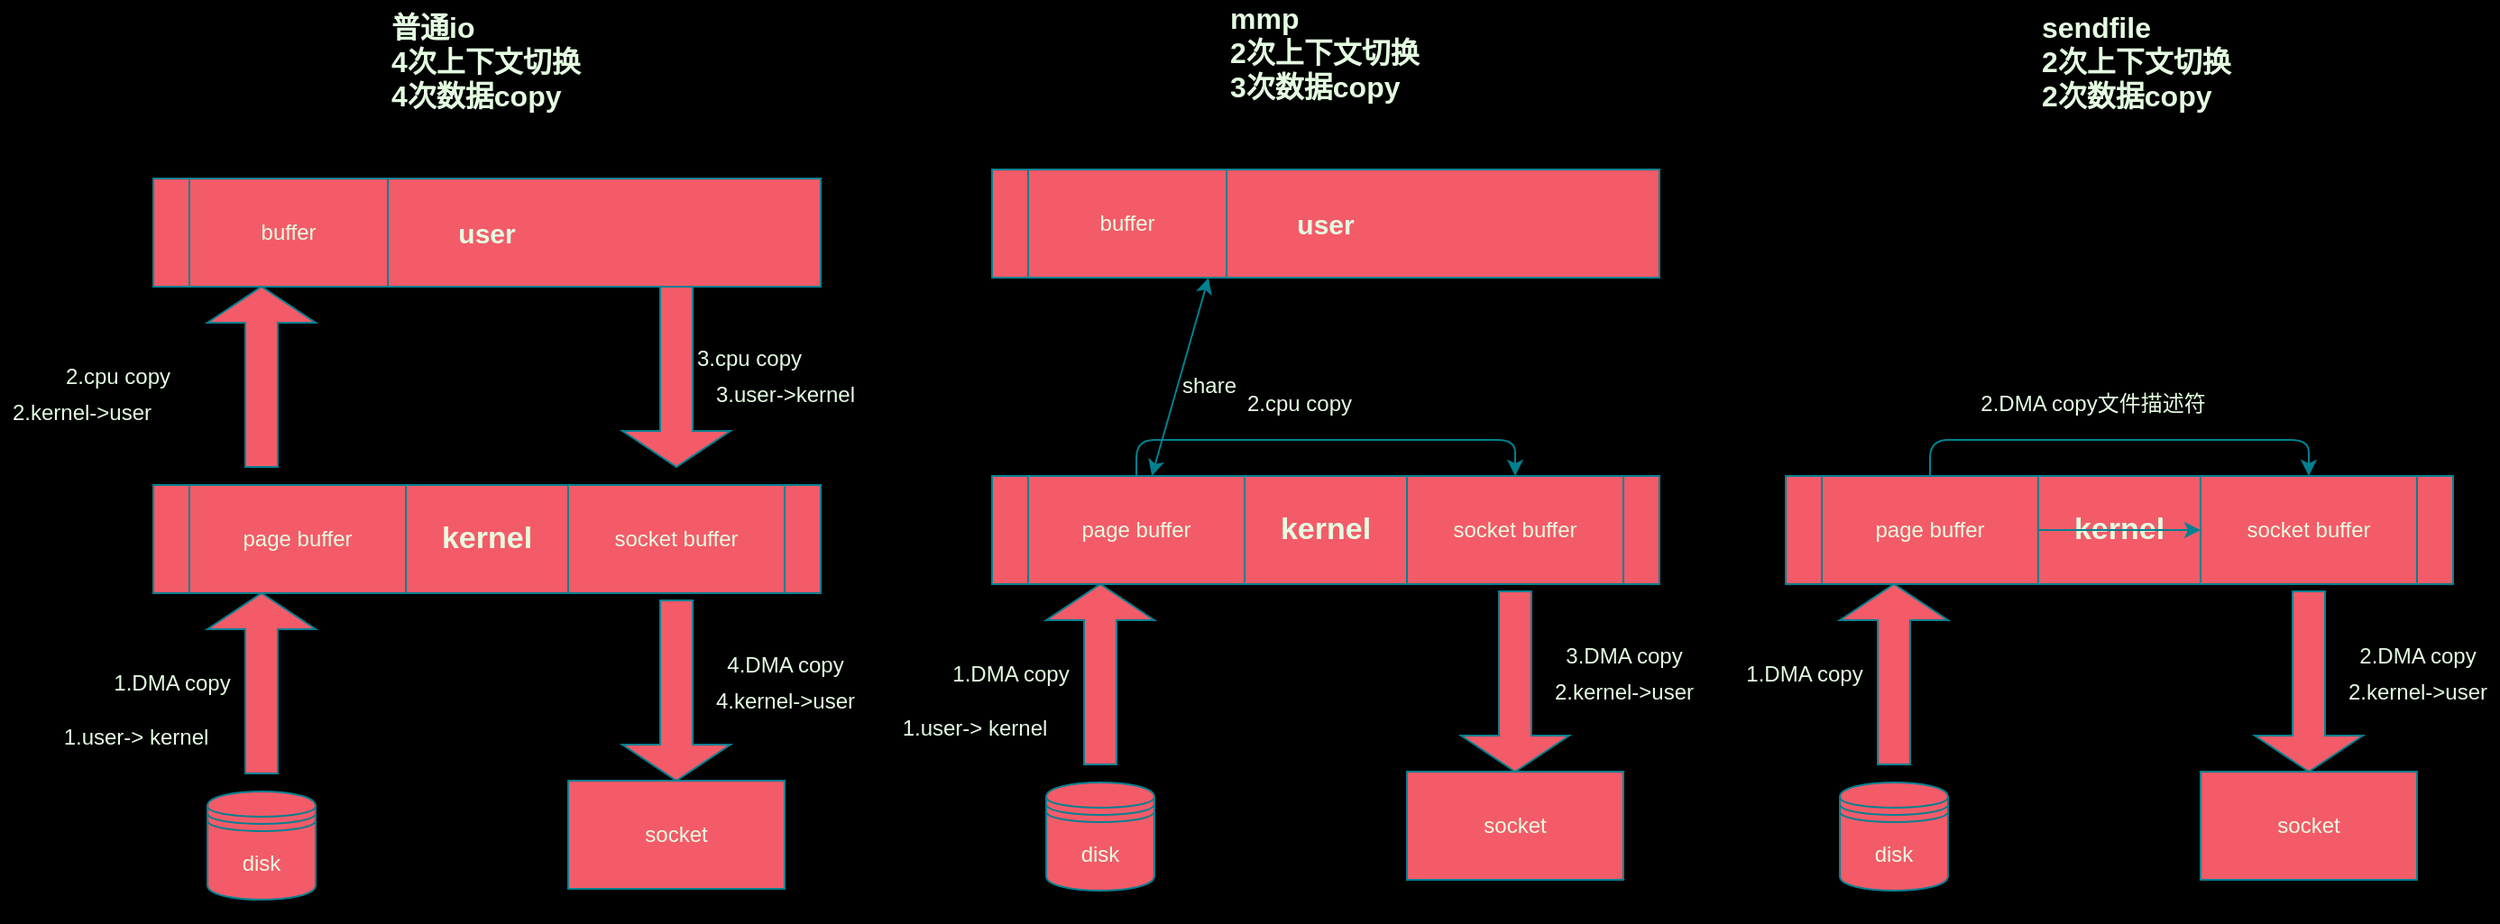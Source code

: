 <mxfile version="14.1.8" type="github">
  <diagram id="RCrtotf_OM2YPNhnRVai" name="Page-1">
    <mxGraphModel dx="1102" dy="1353" grid="1" gridSize="10" guides="1" tooltips="1" connect="1" arrows="1" fold="1" page="1" pageScale="1" pageWidth="1169" pageHeight="827" background="#000000" math="0" shadow="0">
      <root>
        <mxCell id="0" />
        <mxCell id="1" parent="0" />
        <mxCell id="_S2pbEpNZDqIVIiWVbUG-1" value="&lt;b&gt;&lt;font style=&quot;font-size: 17px&quot;&gt;kernel&lt;/font&gt;&lt;/b&gt;" style="rounded=0;whiteSpace=wrap;html=1;fillColor=#F45B69;strokeColor=#028090;fontColor=#E4FDE1;" vertex="1" parent="1">
          <mxGeometry x="95" y="220" width="370" height="60" as="geometry" />
        </mxCell>
        <mxCell id="_S2pbEpNZDqIVIiWVbUG-2" value="&lt;b&gt;&lt;font style=&quot;font-size: 15px&quot;&gt;user&lt;/font&gt;&lt;/b&gt;" style="rounded=0;whiteSpace=wrap;html=1;fillColor=#F45B69;strokeColor=#028090;fontColor=#E4FDE1;" vertex="1" parent="1">
          <mxGeometry x="95" y="50" width="370" height="60" as="geometry" />
        </mxCell>
        <mxCell id="_S2pbEpNZDqIVIiWVbUG-3" value="buffer" style="rounded=0;whiteSpace=wrap;html=1;fillColor=#F45B69;strokeColor=#028090;fontColor=#E4FDE1;" vertex="1" parent="1">
          <mxGeometry x="115" y="50" width="110" height="60" as="geometry" />
        </mxCell>
        <mxCell id="_S2pbEpNZDqIVIiWVbUG-4" value="socket buffer" style="rounded=0;whiteSpace=wrap;html=1;fillColor=#F45B69;strokeColor=#028090;fontColor=#E4FDE1;" vertex="1" parent="1">
          <mxGeometry x="325" y="220" width="120" height="60" as="geometry" />
        </mxCell>
        <mxCell id="_S2pbEpNZDqIVIiWVbUG-5" value="page buffer" style="rounded=0;whiteSpace=wrap;html=1;fillColor=#F45B69;strokeColor=#028090;fontColor=#E4FDE1;" vertex="1" parent="1">
          <mxGeometry x="115" y="220" width="120" height="60" as="geometry" />
        </mxCell>
        <mxCell id="_S2pbEpNZDqIVIiWVbUG-7" value="socket" style="rounded=0;whiteSpace=wrap;html=1;fillColor=#F45B69;strokeColor=#028090;fontColor=#E4FDE1;" vertex="1" parent="1">
          <mxGeometry x="325" y="384" width="120" height="60" as="geometry" />
        </mxCell>
        <mxCell id="_S2pbEpNZDqIVIiWVbUG-9" style="edgeStyle=orthogonalEdgeStyle;rounded=0;orthogonalLoop=1;jettySize=auto;html=1;exitX=0.5;exitY=1;exitDx=0;exitDy=0;exitPerimeter=0;strokeColor=#028090;fontColor=#E4FDE1;labelBackgroundColor=#114B5F;" edge="1" parent="1">
          <mxGeometry relative="1" as="geometry">
            <mxPoint x="75" y="454" as="sourcePoint" />
            <mxPoint x="75" y="454" as="targetPoint" />
          </mxGeometry>
        </mxCell>
        <mxCell id="_S2pbEpNZDqIVIiWVbUG-10" value="disk" style="shape=datastore;whiteSpace=wrap;html=1;fillColor=#F45B69;strokeColor=#028090;fontColor=#E4FDE1;" vertex="1" parent="1">
          <mxGeometry x="125" y="390" width="60" height="60" as="geometry" />
        </mxCell>
        <mxCell id="_S2pbEpNZDqIVIiWVbUG-11" value="" style="shape=singleArrow;direction=north;whiteSpace=wrap;html=1;fillColor=#F45B69;strokeColor=#028090;fontColor=#E4FDE1;" vertex="1" parent="1">
          <mxGeometry x="125" y="280" width="60" height="100" as="geometry" />
        </mxCell>
        <mxCell id="_S2pbEpNZDqIVIiWVbUG-12" value="" style="shape=singleArrow;direction=south;whiteSpace=wrap;html=1;fillColor=#F45B69;strokeColor=#028090;fontColor=#E4FDE1;" vertex="1" parent="1">
          <mxGeometry x="355" y="284" width="60" height="100" as="geometry" />
        </mxCell>
        <mxCell id="_S2pbEpNZDqIVIiWVbUG-13" value="" style="shape=singleArrow;direction=north;whiteSpace=wrap;html=1;fillColor=#F45B69;strokeColor=#028090;fontColor=#E4FDE1;" vertex="1" parent="1">
          <mxGeometry x="125" y="110" width="60" height="100" as="geometry" />
        </mxCell>
        <mxCell id="_S2pbEpNZDqIVIiWVbUG-15" value="" style="shape=singleArrow;direction=south;whiteSpace=wrap;html=1;fillColor=#F45B69;strokeColor=#028090;fontColor=#E4FDE1;" vertex="1" parent="1">
          <mxGeometry x="355" y="110" width="60" height="100" as="geometry" />
        </mxCell>
        <mxCell id="_S2pbEpNZDqIVIiWVbUG-16" value="1.DMA copy" style="text;html=1;align=center;verticalAlign=middle;resizable=0;points=[];autosize=1;fontColor=#E4FDE1;" vertex="1" parent="1">
          <mxGeometry x="65" y="320" width="80" height="20" as="geometry" />
        </mxCell>
        <mxCell id="_S2pbEpNZDqIVIiWVbUG-17" value="2.cpu copy" style="text;html=1;align=center;verticalAlign=middle;resizable=0;points=[];autosize=1;fontColor=#E4FDE1;" vertex="1" parent="1">
          <mxGeometry x="40" y="150" width="70" height="20" as="geometry" />
        </mxCell>
        <mxCell id="_S2pbEpNZDqIVIiWVbUG-18" value="3.cpu copy" style="text;html=1;align=center;verticalAlign=middle;resizable=0;points=[];autosize=1;fontColor=#E4FDE1;" vertex="1" parent="1">
          <mxGeometry x="390" y="140" width="70" height="20" as="geometry" />
        </mxCell>
        <mxCell id="_S2pbEpNZDqIVIiWVbUG-19" value="4.DMA copy" style="text;html=1;align=center;verticalAlign=middle;resizable=0;points=[];autosize=1;fontColor=#E4FDE1;" vertex="1" parent="1">
          <mxGeometry x="405" y="310" width="80" height="20" as="geometry" />
        </mxCell>
        <mxCell id="_S2pbEpNZDqIVIiWVbUG-20" value="1.user-&amp;gt; kernel" style="text;html=1;align=center;verticalAlign=middle;resizable=0;points=[];autosize=1;fontColor=#E4FDE1;" vertex="1" parent="1">
          <mxGeometry x="35" y="350" width="100" height="20" as="geometry" />
        </mxCell>
        <mxCell id="_S2pbEpNZDqIVIiWVbUG-21" value="2.kernel-&amp;gt;user" style="text;html=1;align=center;verticalAlign=middle;resizable=0;points=[];autosize=1;fontColor=#E4FDE1;" vertex="1" parent="1">
          <mxGeometry x="10" y="170" width="90" height="20" as="geometry" />
        </mxCell>
        <mxCell id="_S2pbEpNZDqIVIiWVbUG-22" value="3.user-&amp;gt;kernel" style="text;html=1;align=center;verticalAlign=middle;resizable=0;points=[];autosize=1;fontColor=#E4FDE1;" vertex="1" parent="1">
          <mxGeometry x="400" y="160" width="90" height="20" as="geometry" />
        </mxCell>
        <mxCell id="_S2pbEpNZDqIVIiWVbUG-23" value="4.kernel-&amp;gt;user" style="text;html=1;align=center;verticalAlign=middle;resizable=0;points=[];autosize=1;fontColor=#E4FDE1;" vertex="1" parent="1">
          <mxGeometry x="400" y="330" width="90" height="20" as="geometry" />
        </mxCell>
        <mxCell id="_S2pbEpNZDqIVIiWVbUG-24" value="&lt;b style=&quot;font-size: 16px&quot;&gt;&lt;font style=&quot;font-size: 16px&quot;&gt;普通io &lt;br&gt;4次上下文切换&lt;br&gt;&lt;/font&gt;&lt;/b&gt;&lt;div style=&quot;font-size: 16px&quot;&gt;&lt;b&gt;&lt;font style=&quot;font-size: 16px&quot;&gt;4次数据copy&lt;/font&gt;&lt;/b&gt;&lt;/div&gt;" style="text;html=1;align=left;verticalAlign=middle;resizable=0;points=[];autosize=1;fontColor=#E4FDE1;" vertex="1" parent="1">
          <mxGeometry x="225" y="-40" width="120" height="50" as="geometry" />
        </mxCell>
        <mxCell id="_S2pbEpNZDqIVIiWVbUG-25" value="&lt;b&gt;&lt;font style=&quot;font-size: 17px&quot;&gt;kernel&lt;/font&gt;&lt;/b&gt;" style="rounded=0;whiteSpace=wrap;html=1;fillColor=#F45B69;strokeColor=#028090;fontColor=#E4FDE1;" vertex="1" parent="1">
          <mxGeometry x="560" y="215" width="370" height="60" as="geometry" />
        </mxCell>
        <mxCell id="_S2pbEpNZDqIVIiWVbUG-26" value="&lt;b&gt;&lt;font style=&quot;font-size: 15px&quot;&gt;user&lt;/font&gt;&lt;/b&gt;" style="rounded=0;whiteSpace=wrap;html=1;fillColor=#F45B69;strokeColor=#028090;fontColor=#E4FDE1;" vertex="1" parent="1">
          <mxGeometry x="560" y="45" width="370" height="60" as="geometry" />
        </mxCell>
        <mxCell id="_S2pbEpNZDqIVIiWVbUG-27" value="buffer" style="rounded=0;whiteSpace=wrap;html=1;fillColor=#F45B69;strokeColor=#028090;fontColor=#E4FDE1;" vertex="1" parent="1">
          <mxGeometry x="580" y="45" width="110" height="60" as="geometry" />
        </mxCell>
        <mxCell id="_S2pbEpNZDqIVIiWVbUG-28" value="socket buffer" style="rounded=0;whiteSpace=wrap;html=1;fillColor=#F45B69;strokeColor=#028090;fontColor=#E4FDE1;" vertex="1" parent="1">
          <mxGeometry x="790" y="215" width="120" height="60" as="geometry" />
        </mxCell>
        <mxCell id="_S2pbEpNZDqIVIiWVbUG-50" style="edgeStyle=orthogonalEdgeStyle;curved=0;rounded=1;sketch=0;orthogonalLoop=1;jettySize=auto;html=1;entryX=0.5;entryY=0;entryDx=0;entryDy=0;strokeColor=#028090;fillColor=#F45B69;fontColor=#E4FDE1;exitX=0.5;exitY=0;exitDx=0;exitDy=0;labelBackgroundColor=#114B5F;" edge="1" parent="1" source="_S2pbEpNZDqIVIiWVbUG-29" target="_S2pbEpNZDqIVIiWVbUG-28">
          <mxGeometry relative="1" as="geometry" />
        </mxCell>
        <mxCell id="_S2pbEpNZDqIVIiWVbUG-29" value="page buffer" style="rounded=0;whiteSpace=wrap;html=1;fillColor=#F45B69;strokeColor=#028090;fontColor=#E4FDE1;" vertex="1" parent="1">
          <mxGeometry x="580" y="215" width="120" height="60" as="geometry" />
        </mxCell>
        <mxCell id="_S2pbEpNZDqIVIiWVbUG-30" value="socket" style="rounded=0;whiteSpace=wrap;html=1;fillColor=#F45B69;strokeColor=#028090;fontColor=#E4FDE1;" vertex="1" parent="1">
          <mxGeometry x="790" y="379" width="120" height="60" as="geometry" />
        </mxCell>
        <mxCell id="_S2pbEpNZDqIVIiWVbUG-31" style="edgeStyle=orthogonalEdgeStyle;rounded=0;orthogonalLoop=1;jettySize=auto;html=1;exitX=0.5;exitY=1;exitDx=0;exitDy=0;exitPerimeter=0;strokeColor=#028090;fontColor=#E4FDE1;labelBackgroundColor=#114B5F;" edge="1" parent="1">
          <mxGeometry relative="1" as="geometry">
            <mxPoint x="540" y="449" as="sourcePoint" />
            <mxPoint x="540" y="449" as="targetPoint" />
          </mxGeometry>
        </mxCell>
        <mxCell id="_S2pbEpNZDqIVIiWVbUG-32" value="disk" style="shape=datastore;whiteSpace=wrap;html=1;fillColor=#F45B69;strokeColor=#028090;fontColor=#E4FDE1;" vertex="1" parent="1">
          <mxGeometry x="590" y="385" width="60" height="60" as="geometry" />
        </mxCell>
        <mxCell id="_S2pbEpNZDqIVIiWVbUG-33" value="" style="shape=singleArrow;direction=north;whiteSpace=wrap;html=1;fillColor=#F45B69;strokeColor=#028090;fontColor=#E4FDE1;" vertex="1" parent="1">
          <mxGeometry x="590" y="275" width="60" height="100" as="geometry" />
        </mxCell>
        <mxCell id="_S2pbEpNZDqIVIiWVbUG-34" value="" style="shape=singleArrow;direction=south;whiteSpace=wrap;html=1;fillColor=#F45B69;strokeColor=#028090;fontColor=#E4FDE1;" vertex="1" parent="1">
          <mxGeometry x="820" y="279" width="60" height="100" as="geometry" />
        </mxCell>
        <mxCell id="_S2pbEpNZDqIVIiWVbUG-37" value="1.DMA copy" style="text;html=1;align=center;verticalAlign=middle;resizable=0;points=[];autosize=1;fontColor=#E4FDE1;" vertex="1" parent="1">
          <mxGeometry x="530" y="315" width="80" height="20" as="geometry" />
        </mxCell>
        <mxCell id="_S2pbEpNZDqIVIiWVbUG-40" value="3.DMA copy" style="text;html=1;align=center;verticalAlign=middle;resizable=0;points=[];autosize=1;fontColor=#E4FDE1;" vertex="1" parent="1">
          <mxGeometry x="870" y="305" width="80" height="20" as="geometry" />
        </mxCell>
        <mxCell id="_S2pbEpNZDqIVIiWVbUG-41" value="1.user-&amp;gt; kernel" style="text;html=1;align=center;verticalAlign=middle;resizable=0;points=[];autosize=1;fontColor=#E4FDE1;" vertex="1" parent="1">
          <mxGeometry x="500" y="345" width="100" height="20" as="geometry" />
        </mxCell>
        <mxCell id="_S2pbEpNZDqIVIiWVbUG-44" value="2.kernel-&amp;gt;user" style="text;html=1;align=center;verticalAlign=middle;resizable=0;points=[];autosize=1;fontColor=#E4FDE1;" vertex="1" parent="1">
          <mxGeometry x="865" y="325" width="90" height="20" as="geometry" />
        </mxCell>
        <mxCell id="_S2pbEpNZDqIVIiWVbUG-45" value="&lt;b style=&quot;font-size: 16px&quot;&gt;&lt;font style=&quot;font-size: 16px&quot;&gt;mmp&lt;br&gt;2次上下文切换&lt;br&gt;&lt;/font&gt;&lt;/b&gt;&lt;div style=&quot;font-size: 16px&quot;&gt;&lt;b&gt;&lt;font style=&quot;font-size: 16px&quot;&gt;3次数据copy&lt;/font&gt;&lt;/b&gt;&lt;/div&gt;" style="text;html=1;align=left;verticalAlign=middle;resizable=0;points=[];autosize=1;fontColor=#E4FDE1;" vertex="1" parent="1">
          <mxGeometry x="690" y="-45" width="120" height="50" as="geometry" />
        </mxCell>
        <mxCell id="_S2pbEpNZDqIVIiWVbUG-47" value="" style="endArrow=classic;startArrow=classic;html=1;strokeColor=#028090;fillColor=#F45B69;fontColor=#E4FDE1;labelBackgroundColor=#114B5F;" edge="1" parent="1" source="_S2pbEpNZDqIVIiWVbUG-29">
          <mxGeometry width="50" height="50" relative="1" as="geometry">
            <mxPoint x="630" y="155" as="sourcePoint" />
            <mxPoint x="680" y="105" as="targetPoint" />
          </mxGeometry>
        </mxCell>
        <mxCell id="_S2pbEpNZDqIVIiWVbUG-48" value="share" style="text;html=1;align=center;verticalAlign=middle;resizable=0;points=[];autosize=1;fontColor=#E4FDE1;" vertex="1" parent="1">
          <mxGeometry x="655" y="155" width="50" height="20" as="geometry" />
        </mxCell>
        <mxCell id="_S2pbEpNZDqIVIiWVbUG-51" value="2.cpu copy" style="text;html=1;align=center;verticalAlign=middle;resizable=0;points=[];autosize=1;fontColor=#E4FDE1;" vertex="1" parent="1">
          <mxGeometry x="695" y="165" width="70" height="20" as="geometry" />
        </mxCell>
        <mxCell id="_S2pbEpNZDqIVIiWVbUG-52" value="&lt;b&gt;&lt;font style=&quot;font-size: 17px&quot;&gt;kernel&lt;/font&gt;&lt;/b&gt;" style="rounded=0;whiteSpace=wrap;html=1;fillColor=#F45B69;strokeColor=#028090;fontColor=#E4FDE1;" vertex="1" parent="1">
          <mxGeometry x="1000" y="215" width="370" height="60" as="geometry" />
        </mxCell>
        <mxCell id="_S2pbEpNZDqIVIiWVbUG-55" value="socket buffer" style="rounded=0;whiteSpace=wrap;html=1;fillColor=#F45B69;strokeColor=#028090;fontColor=#E4FDE1;" vertex="1" parent="1">
          <mxGeometry x="1230" y="215" width="120" height="60" as="geometry" />
        </mxCell>
        <mxCell id="_S2pbEpNZDqIVIiWVbUG-56" style="edgeStyle=orthogonalEdgeStyle;curved=0;rounded=1;sketch=0;orthogonalLoop=1;jettySize=auto;html=1;entryX=0.5;entryY=0;entryDx=0;entryDy=0;strokeColor=#028090;fillColor=#F45B69;fontColor=#E4FDE1;exitX=0.5;exitY=0;exitDx=0;exitDy=0;labelBackgroundColor=#114B5F;" edge="1" parent="1" source="_S2pbEpNZDqIVIiWVbUG-57" target="_S2pbEpNZDqIVIiWVbUG-55">
          <mxGeometry relative="1" as="geometry" />
        </mxCell>
        <mxCell id="_S2pbEpNZDqIVIiWVbUG-72" value="" style="edgeStyle=orthogonalEdgeStyle;curved=0;rounded=1;sketch=0;orthogonalLoop=1;jettySize=auto;html=1;strokeColor=#028090;fillColor=#F45B69;fontColor=#E4FDE1;labelBackgroundColor=#114B5F;" edge="1" parent="1" source="_S2pbEpNZDqIVIiWVbUG-57" target="_S2pbEpNZDqIVIiWVbUG-55">
          <mxGeometry relative="1" as="geometry" />
        </mxCell>
        <mxCell id="_S2pbEpNZDqIVIiWVbUG-57" value="page buffer" style="rounded=0;whiteSpace=wrap;html=1;fillColor=#F45B69;strokeColor=#028090;fontColor=#E4FDE1;" vertex="1" parent="1">
          <mxGeometry x="1020" y="215" width="120" height="60" as="geometry" />
        </mxCell>
        <mxCell id="_S2pbEpNZDqIVIiWVbUG-58" value="socket" style="rounded=0;whiteSpace=wrap;html=1;fillColor=#F45B69;strokeColor=#028090;fontColor=#E4FDE1;" vertex="1" parent="1">
          <mxGeometry x="1230" y="379" width="120" height="60" as="geometry" />
        </mxCell>
        <mxCell id="_S2pbEpNZDqIVIiWVbUG-59" style="edgeStyle=orthogonalEdgeStyle;rounded=0;orthogonalLoop=1;jettySize=auto;html=1;exitX=0.5;exitY=1;exitDx=0;exitDy=0;exitPerimeter=0;strokeColor=#028090;fontColor=#E4FDE1;labelBackgroundColor=#114B5F;" edge="1" parent="1">
          <mxGeometry relative="1" as="geometry">
            <mxPoint x="980" y="449" as="sourcePoint" />
            <mxPoint x="980" y="449" as="targetPoint" />
          </mxGeometry>
        </mxCell>
        <mxCell id="_S2pbEpNZDqIVIiWVbUG-60" value="disk" style="shape=datastore;whiteSpace=wrap;html=1;fillColor=#F45B69;strokeColor=#028090;fontColor=#E4FDE1;" vertex="1" parent="1">
          <mxGeometry x="1030" y="385" width="60" height="60" as="geometry" />
        </mxCell>
        <mxCell id="_S2pbEpNZDqIVIiWVbUG-61" value="" style="shape=singleArrow;direction=north;whiteSpace=wrap;html=1;fillColor=#F45B69;strokeColor=#028090;fontColor=#E4FDE1;" vertex="1" parent="1">
          <mxGeometry x="1030" y="275" width="60" height="100" as="geometry" />
        </mxCell>
        <mxCell id="_S2pbEpNZDqIVIiWVbUG-62" value="" style="shape=singleArrow;direction=south;whiteSpace=wrap;html=1;fillColor=#F45B69;strokeColor=#028090;fontColor=#E4FDE1;" vertex="1" parent="1">
          <mxGeometry x="1260" y="279" width="60" height="100" as="geometry" />
        </mxCell>
        <mxCell id="_S2pbEpNZDqIVIiWVbUG-63" value="1.DMA copy" style="text;html=1;align=center;verticalAlign=middle;resizable=0;points=[];autosize=1;fontColor=#E4FDE1;" vertex="1" parent="1">
          <mxGeometry x="970" y="315" width="80" height="20" as="geometry" />
        </mxCell>
        <mxCell id="_S2pbEpNZDqIVIiWVbUG-64" value="2.DMA copy" style="text;html=1;align=center;verticalAlign=middle;resizable=0;points=[];autosize=1;fontColor=#E4FDE1;" vertex="1" parent="1">
          <mxGeometry x="1310" y="305" width="80" height="20" as="geometry" />
        </mxCell>
        <mxCell id="_S2pbEpNZDqIVIiWVbUG-65" value="2.kernel-&amp;gt;user" style="text;html=1;align=center;verticalAlign=middle;resizable=0;points=[];autosize=1;fontColor=#E4FDE1;" vertex="1" parent="1">
          <mxGeometry x="1305" y="325" width="90" height="20" as="geometry" />
        </mxCell>
        <mxCell id="_S2pbEpNZDqIVIiWVbUG-66" value="&lt;b style=&quot;font-size: 16px&quot;&gt;&lt;font style=&quot;font-size: 16px&quot;&gt;sendfile&lt;br&gt;2次上下文切换&lt;br&gt;&lt;/font&gt;&lt;/b&gt;&lt;div style=&quot;font-size: 16px&quot;&gt;&lt;b&gt;&lt;font style=&quot;font-size: 16px&quot;&gt;2次数据copy&lt;/font&gt;&lt;/b&gt;&lt;/div&gt;" style="text;html=1;align=left;verticalAlign=middle;resizable=0;points=[];autosize=1;fontColor=#E4FDE1;" vertex="1" parent="1">
          <mxGeometry x="1140" y="-40" width="120" height="50" as="geometry" />
        </mxCell>
        <mxCell id="_S2pbEpNZDqIVIiWVbUG-69" value="2.DMA copy文件描述符" style="text;html=1;align=center;verticalAlign=middle;resizable=0;points=[];autosize=1;fontColor=#E4FDE1;" vertex="1" parent="1">
          <mxGeometry x="1100" y="165" width="140" height="20" as="geometry" />
        </mxCell>
      </root>
    </mxGraphModel>
  </diagram>
</mxfile>
